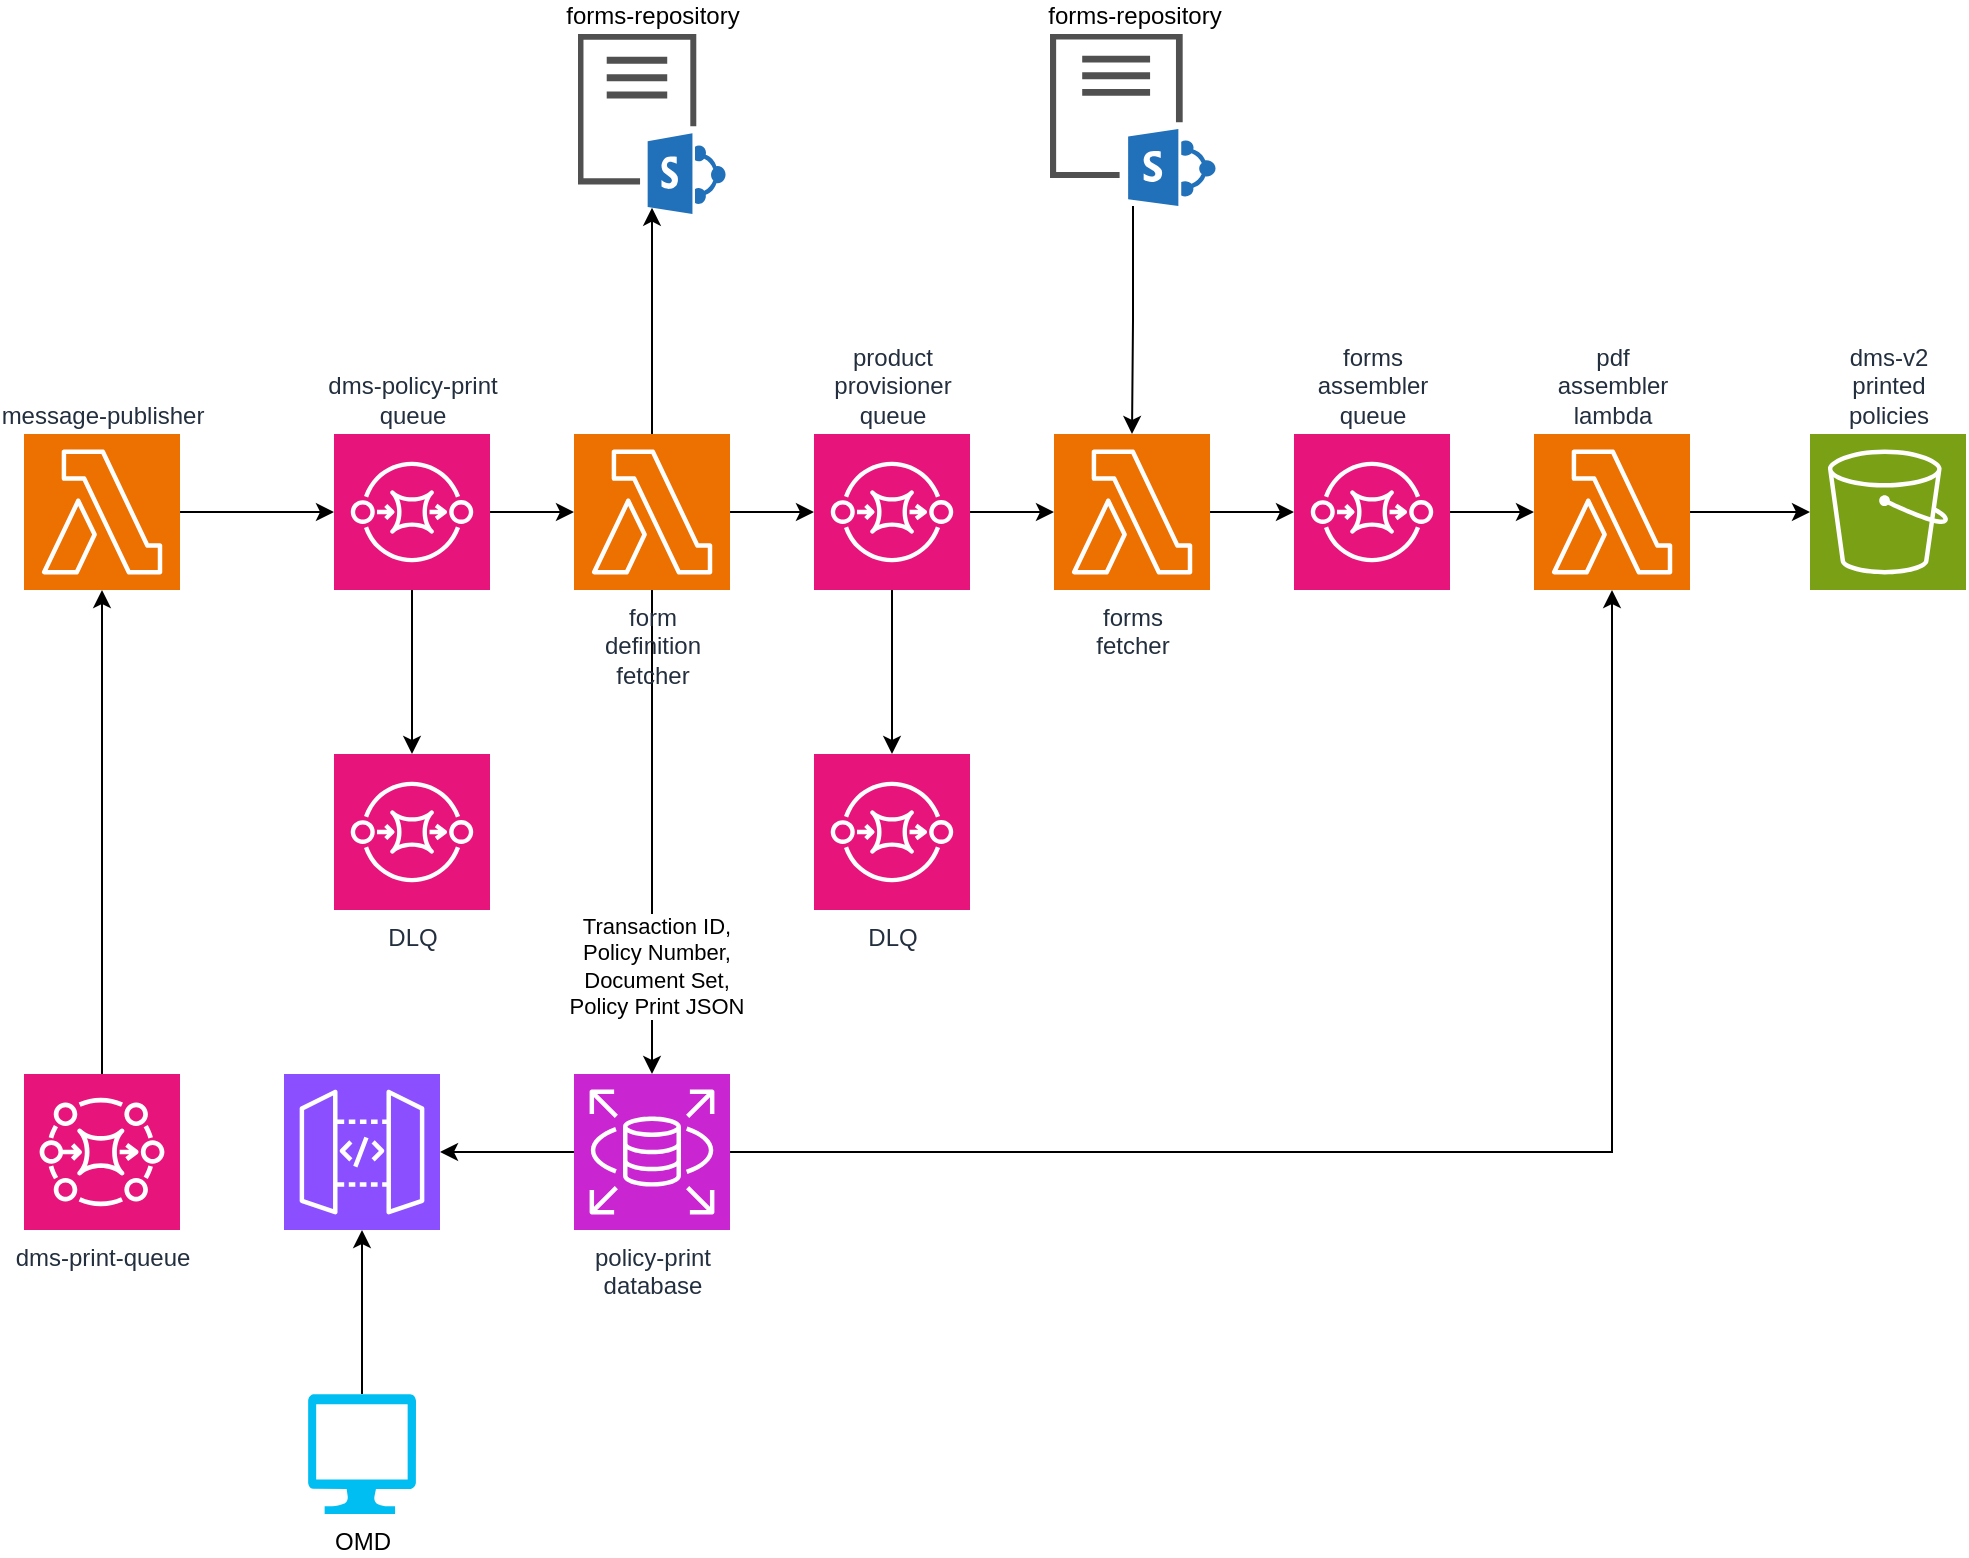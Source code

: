 <mxfile version="28.1.2">
  <diagram name="Page-1" id="uxqOT37ZwbZXu73O2S1v">
    <mxGraphModel dx="1305" dy="678" grid="1" gridSize="10" guides="1" tooltips="1" connect="1" arrows="1" fold="1" page="1" pageScale="1" pageWidth="1100" pageHeight="850" math="0" shadow="0">
      <root>
        <mxCell id="0" />
        <mxCell id="1" parent="0" />
        <mxCell id="L-XrNVOVLphdgEUR5hga-41" style="edgeStyle=orthogonalEdgeStyle;rounded=0;orthogonalLoop=1;jettySize=auto;html=1;" edge="1" parent="1" source="L-XrNVOVLphdgEUR5hga-2" target="L-XrNVOVLphdgEUR5hga-40">
          <mxGeometry relative="1" as="geometry" />
        </mxCell>
        <mxCell id="L-XrNVOVLphdgEUR5hga-2" value="dms-print-queue" style="sketch=0;points=[[0,0,0],[0.25,0,0],[0.5,0,0],[0.75,0,0],[1,0,0],[0,1,0],[0.25,1,0],[0.5,1,0],[0.75,1,0],[1,1,0],[0,0.25,0],[0,0.5,0],[0,0.75,0],[1,0.25,0],[1,0.5,0],[1,0.75,0]];outlineConnect=0;fontColor=#232F3E;fillColor=#E7157B;strokeColor=#ffffff;dashed=0;verticalLabelPosition=bottom;verticalAlign=top;align=center;html=1;fontSize=12;fontStyle=0;aspect=fixed;shape=mxgraph.aws4.resourceIcon;resIcon=mxgraph.aws4.mq;labelPosition=center;" vertex="1" parent="1">
          <mxGeometry x="40" y="560" width="78" height="78" as="geometry" />
        </mxCell>
        <mxCell id="L-XrNVOVLphdgEUR5hga-6" style="edgeStyle=orthogonalEdgeStyle;rounded=0;orthogonalLoop=1;jettySize=auto;html=1;labelPosition=center;verticalLabelPosition=top;align=center;verticalAlign=bottom;" edge="1" parent="1" source="L-XrNVOVLphdgEUR5hga-3" target="L-XrNVOVLphdgEUR5hga-5">
          <mxGeometry relative="1" as="geometry" />
        </mxCell>
        <mxCell id="L-XrNVOVLphdgEUR5hga-3" value="dms-policy-print&lt;div&gt;queue&lt;/div&gt;" style="sketch=0;points=[[0,0,0],[0.25,0,0],[0.5,0,0],[0.75,0,0],[1,0,0],[0,1,0],[0.25,1,0],[0.5,1,0],[0.75,1,0],[1,1,0],[0,0.25,0],[0,0.5,0],[0,0.75,0],[1,0.25,0],[1,0.5,0],[1,0.75,0]];outlineConnect=0;fontColor=#232F3E;fillColor=#E7157B;strokeColor=#ffffff;dashed=0;verticalLabelPosition=top;verticalAlign=bottom;align=center;html=1;fontSize=12;fontStyle=0;aspect=fixed;shape=mxgraph.aws4.resourceIcon;resIcon=mxgraph.aws4.sqs;labelPosition=center;" vertex="1" parent="1">
          <mxGeometry x="195" y="240" width="78" height="78" as="geometry" />
        </mxCell>
        <mxCell id="L-XrNVOVLphdgEUR5hga-17" style="edgeStyle=orthogonalEdgeStyle;rounded=0;orthogonalLoop=1;jettySize=auto;html=1;labelPosition=center;verticalLabelPosition=top;align=center;verticalAlign=bottom;" edge="1" parent="1" source="L-XrNVOVLphdgEUR5hga-5" target="L-XrNVOVLphdgEUR5hga-16">
          <mxGeometry relative="1" as="geometry" />
        </mxCell>
        <mxCell id="L-XrNVOVLphdgEUR5hga-45" value="Transaction ID,&lt;div&gt;Policy Number,&lt;/div&gt;&lt;div&gt;Document Set,&lt;/div&gt;&lt;div&gt;Policy Print JSON&lt;/div&gt;" style="edgeLabel;html=1;align=center;verticalAlign=middle;resizable=0;points=[];" vertex="1" connectable="0" parent="L-XrNVOVLphdgEUR5hga-17">
          <mxGeometry x="0.549" y="2" relative="1" as="geometry">
            <mxPoint as="offset" />
          </mxGeometry>
        </mxCell>
        <mxCell id="L-XrNVOVLphdgEUR5hga-5" value="form&lt;br&gt;definition&lt;br&gt;fetcher" style="sketch=0;points=[[0,0,0],[0.25,0,0],[0.5,0,0],[0.75,0,0],[1,0,0],[0,1,0],[0.25,1,0],[0.5,1,0],[0.75,1,0],[1,1,0],[0,0.25,0],[0,0.5,0],[0,0.75,0],[1,0.25,0],[1,0.5,0],[1,0.75,0]];outlineConnect=0;fontColor=#232F3E;fillColor=#ED7100;strokeColor=#ffffff;dashed=0;verticalLabelPosition=bottom;verticalAlign=top;align=center;html=1;fontSize=12;fontStyle=0;aspect=fixed;shape=mxgraph.aws4.resourceIcon;resIcon=mxgraph.aws4.lambda;labelPosition=center;" vertex="1" parent="1">
          <mxGeometry x="315" y="240" width="78" height="78" as="geometry" />
        </mxCell>
        <mxCell id="L-XrNVOVLphdgEUR5hga-8" value="forms-repository" style="sketch=0;pointerEvents=1;shadow=0;dashed=0;html=1;strokeColor=none;labelPosition=center;verticalLabelPosition=top;verticalAlign=bottom;align=center;fillColor=#505050;shape=mxgraph.mscae.intune.conditional_access_sharepoint;fillColorStyles=fillColor2;fillColor2=#2171ba;" vertex="1" parent="1">
          <mxGeometry x="317" y="40" width="74" height="90" as="geometry" />
        </mxCell>
        <mxCell id="L-XrNVOVLphdgEUR5hga-21" value="" style="edgeStyle=orthogonalEdgeStyle;rounded=0;orthogonalLoop=1;jettySize=auto;html=1;labelPosition=center;verticalLabelPosition=top;align=center;verticalAlign=bottom;" edge="1" parent="1" source="L-XrNVOVLphdgEUR5hga-12" target="L-XrNVOVLphdgEUR5hga-15">
          <mxGeometry relative="1" as="geometry" />
        </mxCell>
        <mxCell id="L-XrNVOVLphdgEUR5hga-30" style="edgeStyle=orthogonalEdgeStyle;rounded=0;orthogonalLoop=1;jettySize=auto;html=1;labelPosition=center;verticalLabelPosition=top;align=center;verticalAlign=bottom;" edge="1" parent="1" source="L-XrNVOVLphdgEUR5hga-12" target="L-XrNVOVLphdgEUR5hga-29">
          <mxGeometry relative="1" as="geometry" />
        </mxCell>
        <mxCell id="L-XrNVOVLphdgEUR5hga-12" value="product&lt;div&gt;provisioner&lt;div&gt;queue&lt;/div&gt;&lt;/div&gt;" style="sketch=0;points=[[0,0,0],[0.25,0,0],[0.5,0,0],[0.75,0,0],[1,0,0],[0,1,0],[0.25,1,0],[0.5,1,0],[0.75,1,0],[1,1,0],[0,0.25,0],[0,0.5,0],[0,0.75,0],[1,0.25,0],[1,0.5,0],[1,0.75,0]];outlineConnect=0;fontColor=#232F3E;fillColor=#E7157B;strokeColor=#ffffff;dashed=0;verticalLabelPosition=top;verticalAlign=bottom;align=center;html=1;fontSize=12;fontStyle=0;aspect=fixed;shape=mxgraph.aws4.resourceIcon;resIcon=mxgraph.aws4.sqs;labelPosition=center;" vertex="1" parent="1">
          <mxGeometry x="435" y="240" width="78" height="78" as="geometry" />
        </mxCell>
        <mxCell id="L-XrNVOVLphdgEUR5hga-13" style="edgeStyle=orthogonalEdgeStyle;rounded=0;orthogonalLoop=1;jettySize=auto;html=1;entryX=0;entryY=0.5;entryDx=0;entryDy=0;entryPerimeter=0;labelPosition=center;verticalLabelPosition=top;align=center;verticalAlign=bottom;" edge="1" parent="1" source="L-XrNVOVLphdgEUR5hga-5" target="L-XrNVOVLphdgEUR5hga-12">
          <mxGeometry relative="1" as="geometry" />
        </mxCell>
        <mxCell id="L-XrNVOVLphdgEUR5hga-14" value="dms-v2&lt;br&gt;printed&lt;br&gt;policies" style="sketch=0;points=[[0,0,0],[0.25,0,0],[0.5,0,0],[0.75,0,0],[1,0,0],[0,1,0],[0.25,1,0],[0.5,1,0],[0.75,1,0],[1,1,0],[0,0.25,0],[0,0.5,0],[0,0.75,0],[1,0.25,0],[1,0.5,0],[1,0.75,0]];outlineConnect=0;fontColor=#232F3E;fillColor=#7AA116;strokeColor=#ffffff;dashed=0;verticalLabelPosition=top;verticalAlign=bottom;align=center;html=1;fontSize=12;fontStyle=0;aspect=fixed;shape=mxgraph.aws4.resourceIcon;resIcon=mxgraph.aws4.s3;labelPosition=center;" vertex="1" parent="1">
          <mxGeometry x="933" y="240" width="78" height="78" as="geometry" />
        </mxCell>
        <mxCell id="L-XrNVOVLphdgEUR5hga-32" style="edgeStyle=orthogonalEdgeStyle;rounded=0;orthogonalLoop=1;jettySize=auto;html=1;labelPosition=center;verticalLabelPosition=top;align=center;verticalAlign=bottom;" edge="1" parent="1" source="L-XrNVOVLphdgEUR5hga-15" target="L-XrNVOVLphdgEUR5hga-31">
          <mxGeometry relative="1" as="geometry" />
        </mxCell>
        <mxCell id="L-XrNVOVLphdgEUR5hga-15" value="forms&lt;br&gt;fetcher" style="sketch=0;points=[[0,0,0],[0.25,0,0],[0.5,0,0],[0.75,0,0],[1,0,0],[0,1,0],[0.25,1,0],[0.5,1,0],[0.75,1,0],[1,1,0],[0,0.25,0],[0,0.5,0],[0,0.75,0],[1,0.25,0],[1,0.5,0],[1,0.75,0]];outlineConnect=0;fontColor=#232F3E;fillColor=#ED7100;strokeColor=#ffffff;dashed=0;verticalLabelPosition=bottom;verticalAlign=top;align=center;html=1;fontSize=12;fontStyle=0;aspect=fixed;shape=mxgraph.aws4.resourceIcon;resIcon=mxgraph.aws4.lambda;labelPosition=center;" vertex="1" parent="1">
          <mxGeometry x="555" y="240" width="78" height="78" as="geometry" />
        </mxCell>
        <mxCell id="L-XrNVOVLphdgEUR5hga-39" style="edgeStyle=orthogonalEdgeStyle;rounded=0;orthogonalLoop=1;jettySize=auto;html=1;labelPosition=center;verticalLabelPosition=top;align=center;verticalAlign=bottom;" edge="1" parent="1" source="L-XrNVOVLphdgEUR5hga-16" target="L-XrNVOVLphdgEUR5hga-35">
          <mxGeometry relative="1" as="geometry" />
        </mxCell>
        <mxCell id="L-XrNVOVLphdgEUR5hga-47" value="" style="edgeStyle=orthogonalEdgeStyle;rounded=0;orthogonalLoop=1;jettySize=auto;html=1;" edge="1" parent="1" source="L-XrNVOVLphdgEUR5hga-16" target="L-XrNVOVLphdgEUR5hga-46">
          <mxGeometry relative="1" as="geometry" />
        </mxCell>
        <mxCell id="L-XrNVOVLphdgEUR5hga-16" value="policy-print&lt;div&gt;database&lt;/div&gt;" style="sketch=0;points=[[0,0,0],[0.25,0,0],[0.5,0,0],[0.75,0,0],[1,0,0],[0,1,0],[0.25,1,0],[0.5,1,0],[0.75,1,0],[1,1,0],[0,0.25,0],[0,0.5,0],[0,0.75,0],[1,0.25,0],[1,0.5,0],[1,0.75,0]];outlineConnect=0;fontColor=#232F3E;fillColor=#C925D1;strokeColor=#ffffff;dashed=0;verticalLabelPosition=bottom;verticalAlign=top;align=center;html=1;fontSize=12;fontStyle=0;aspect=fixed;shape=mxgraph.aws4.resourceIcon;resIcon=mxgraph.aws4.rds;labelPosition=center;" vertex="1" parent="1">
          <mxGeometry x="315" y="560" width="78" height="78" as="geometry" />
        </mxCell>
        <mxCell id="L-XrNVOVLphdgEUR5hga-19" value="DLQ" style="sketch=0;points=[[0,0,0],[0.25,0,0],[0.5,0,0],[0.75,0,0],[1,0,0],[0,1,0],[0.25,1,0],[0.5,1,0],[0.75,1,0],[1,1,0],[0,0.25,0],[0,0.5,0],[0,0.75,0],[1,0.25,0],[1,0.5,0],[1,0.75,0]];outlineConnect=0;fontColor=#232F3E;fillColor=#E7157B;strokeColor=#ffffff;dashed=0;verticalLabelPosition=bottom;verticalAlign=top;align=center;html=1;fontSize=12;fontStyle=0;aspect=fixed;shape=mxgraph.aws4.resourceIcon;resIcon=mxgraph.aws4.sqs;labelPosition=center;" vertex="1" parent="1">
          <mxGeometry x="195" y="400" width="78" height="78" as="geometry" />
        </mxCell>
        <mxCell id="L-XrNVOVLphdgEUR5hga-20" style="edgeStyle=orthogonalEdgeStyle;rounded=0;orthogonalLoop=1;jettySize=auto;html=1;entryX=0.5;entryY=0;entryDx=0;entryDy=0;entryPerimeter=0;labelPosition=center;verticalLabelPosition=top;align=center;verticalAlign=bottom;" edge="1" parent="1" source="L-XrNVOVLphdgEUR5hga-3" target="L-XrNVOVLphdgEUR5hga-19">
          <mxGeometry relative="1" as="geometry" />
        </mxCell>
        <mxCell id="L-XrNVOVLphdgEUR5hga-28" style="edgeStyle=orthogonalEdgeStyle;rounded=0;orthogonalLoop=1;jettySize=auto;html=1;labelPosition=center;verticalLabelPosition=top;align=center;verticalAlign=bottom;" edge="1" parent="1" source="L-XrNVOVLphdgEUR5hga-25" target="L-XrNVOVLphdgEUR5hga-15">
          <mxGeometry relative="1" as="geometry" />
        </mxCell>
        <mxCell id="L-XrNVOVLphdgEUR5hga-25" value="forms-repository" style="sketch=0;pointerEvents=1;shadow=0;dashed=0;html=1;strokeColor=none;labelPosition=center;verticalLabelPosition=top;verticalAlign=bottom;align=center;fillColor=#505050;shape=mxgraph.mscae.intune.conditional_access_sharepoint;fillColorStyles=fillColor2;fillColor2=#2171ba;" vertex="1" parent="1">
          <mxGeometry x="553" y="40" width="83" height="86" as="geometry" />
        </mxCell>
        <mxCell id="L-XrNVOVLphdgEUR5hga-29" value="DLQ" style="sketch=0;points=[[0,0,0],[0.25,0,0],[0.5,0,0],[0.75,0,0],[1,0,0],[0,1,0],[0.25,1,0],[0.5,1,0],[0.75,1,0],[1,1,0],[0,0.25,0],[0,0.5,0],[0,0.75,0],[1,0.25,0],[1,0.5,0],[1,0.75,0]];outlineConnect=0;fontColor=#232F3E;fillColor=#E7157B;strokeColor=#ffffff;dashed=0;verticalLabelPosition=bottom;verticalAlign=top;align=center;html=1;fontSize=12;fontStyle=0;aspect=fixed;shape=mxgraph.aws4.resourceIcon;resIcon=mxgraph.aws4.sqs;labelPosition=center;" vertex="1" parent="1">
          <mxGeometry x="435" y="400" width="78" height="78" as="geometry" />
        </mxCell>
        <mxCell id="L-XrNVOVLphdgEUR5hga-36" value="" style="edgeStyle=orthogonalEdgeStyle;rounded=0;orthogonalLoop=1;jettySize=auto;html=1;labelPosition=center;verticalLabelPosition=top;align=center;verticalAlign=bottom;" edge="1" parent="1" source="L-XrNVOVLphdgEUR5hga-31" target="L-XrNVOVLphdgEUR5hga-35">
          <mxGeometry relative="1" as="geometry" />
        </mxCell>
        <mxCell id="L-XrNVOVLphdgEUR5hga-31" value="forms&lt;div&gt;assembler&lt;br&gt;queue&lt;/div&gt;" style="sketch=0;points=[[0,0,0],[0.25,0,0],[0.5,0,0],[0.75,0,0],[1,0,0],[0,1,0],[0.25,1,0],[0.5,1,0],[0.75,1,0],[1,1,0],[0,0.25,0],[0,0.5,0],[0,0.75,0],[1,0.25,0],[1,0.5,0],[1,0.75,0]];outlineConnect=0;fontColor=#232F3E;fillColor=#E7157B;strokeColor=#ffffff;dashed=0;verticalLabelPosition=top;verticalAlign=bottom;align=center;html=1;fontSize=12;fontStyle=0;aspect=fixed;shape=mxgraph.aws4.resourceIcon;resIcon=mxgraph.aws4.sqs;labelPosition=center;" vertex="1" parent="1">
          <mxGeometry x="675" y="240" width="78" height="78" as="geometry" />
        </mxCell>
        <mxCell id="L-XrNVOVLphdgEUR5hga-37" style="edgeStyle=orthogonalEdgeStyle;rounded=0;orthogonalLoop=1;jettySize=auto;html=1;labelPosition=center;verticalLabelPosition=top;align=center;verticalAlign=bottom;" edge="1" parent="1" source="L-XrNVOVLphdgEUR5hga-35" target="L-XrNVOVLphdgEUR5hga-14">
          <mxGeometry relative="1" as="geometry" />
        </mxCell>
        <mxCell id="L-XrNVOVLphdgEUR5hga-35" value="pdf&lt;div&gt;assembler&lt;div&gt;lambda&lt;/div&gt;&lt;/div&gt;" style="sketch=0;points=[[0,0,0],[0.25,0,0],[0.5,0,0],[0.75,0,0],[1,0,0],[0,1,0],[0.25,1,0],[0.5,1,0],[0.75,1,0],[1,1,0],[0,0.25,0],[0,0.5,0],[0,0.75,0],[1,0.25,0],[1,0.5,0],[1,0.75,0]];outlineConnect=0;fontColor=#232F3E;fillColor=#ED7100;strokeColor=#ffffff;dashed=0;verticalLabelPosition=top;verticalAlign=bottom;align=center;html=1;fontSize=12;fontStyle=0;aspect=fixed;shape=mxgraph.aws4.resourceIcon;resIcon=mxgraph.aws4.lambda;labelPosition=center;" vertex="1" parent="1">
          <mxGeometry x="795" y="240" width="78" height="78" as="geometry" />
        </mxCell>
        <mxCell id="L-XrNVOVLphdgEUR5hga-42" style="edgeStyle=orthogonalEdgeStyle;rounded=0;orthogonalLoop=1;jettySize=auto;html=1;" edge="1" parent="1" source="L-XrNVOVLphdgEUR5hga-40" target="L-XrNVOVLphdgEUR5hga-3">
          <mxGeometry relative="1" as="geometry" />
        </mxCell>
        <mxCell id="L-XrNVOVLphdgEUR5hga-40" value="message-publisher" style="sketch=0;points=[[0,0,0],[0.25,0,0],[0.5,0,0],[0.75,0,0],[1,0,0],[0,1,0],[0.25,1,0],[0.5,1,0],[0.75,1,0],[1,1,0],[0,0.25,0],[0,0.5,0],[0,0.75,0],[1,0.25,0],[1,0.5,0],[1,0.75,0]];outlineConnect=0;fontColor=#232F3E;fillColor=#ED7100;strokeColor=#ffffff;dashed=0;verticalLabelPosition=top;verticalAlign=bottom;align=center;html=1;fontSize=12;fontStyle=0;aspect=fixed;shape=mxgraph.aws4.resourceIcon;resIcon=mxgraph.aws4.lambda;labelPosition=center;" vertex="1" parent="1">
          <mxGeometry x="40" y="240" width="78" height="78" as="geometry" />
        </mxCell>
        <mxCell id="L-XrNVOVLphdgEUR5hga-44" style="edgeStyle=orthogonalEdgeStyle;rounded=0;orthogonalLoop=1;jettySize=auto;html=1;entryX=0.5;entryY=0.965;entryDx=0;entryDy=0;entryPerimeter=0;" edge="1" parent="1" source="L-XrNVOVLphdgEUR5hga-5" target="L-XrNVOVLphdgEUR5hga-8">
          <mxGeometry relative="1" as="geometry" />
        </mxCell>
        <mxCell id="L-XrNVOVLphdgEUR5hga-46" value="" style="sketch=0;points=[[0,0,0],[0.25,0,0],[0.5,0,0],[0.75,0,0],[1,0,0],[0,1,0],[0.25,1,0],[0.5,1,0],[0.75,1,0],[1,1,0],[0,0.25,0],[0,0.5,0],[0,0.75,0],[1,0.25,0],[1,0.5,0],[1,0.75,0]];outlineConnect=0;fontColor=#232F3E;fillColor=#8C4FFF;strokeColor=#ffffff;dashed=0;verticalLabelPosition=bottom;verticalAlign=top;align=center;html=1;fontSize=12;fontStyle=0;aspect=fixed;shape=mxgraph.aws4.resourceIcon;resIcon=mxgraph.aws4.api_gateway;" vertex="1" parent="1">
          <mxGeometry x="170" y="560" width="78" height="78" as="geometry" />
        </mxCell>
        <mxCell id="L-XrNVOVLphdgEUR5hga-49" value="" style="edgeStyle=orthogonalEdgeStyle;rounded=0;orthogonalLoop=1;jettySize=auto;html=1;" edge="1" parent="1" source="L-XrNVOVLphdgEUR5hga-48" target="L-XrNVOVLphdgEUR5hga-46">
          <mxGeometry relative="1" as="geometry" />
        </mxCell>
        <mxCell id="L-XrNVOVLphdgEUR5hga-48" value="OMD" style="verticalLabelPosition=bottom;html=1;verticalAlign=top;align=center;strokeColor=none;fillColor=#00BEF2;shape=mxgraph.azure.computer;pointerEvents=1;" vertex="1" parent="1">
          <mxGeometry x="182" y="720" width="54" height="60" as="geometry" />
        </mxCell>
      </root>
    </mxGraphModel>
  </diagram>
</mxfile>
